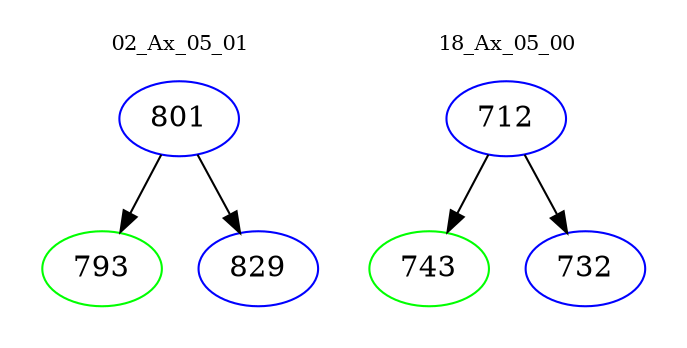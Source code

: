 digraph{
subgraph cluster_0 {
color = white
label = "02_Ax_05_01";
fontsize=10;
T0_801 [label="801", color="blue"]
T0_801 -> T0_793 [color="black"]
T0_793 [label="793", color="green"]
T0_801 -> T0_829 [color="black"]
T0_829 [label="829", color="blue"]
}
subgraph cluster_1 {
color = white
label = "18_Ax_05_00";
fontsize=10;
T1_712 [label="712", color="blue"]
T1_712 -> T1_743 [color="black"]
T1_743 [label="743", color="green"]
T1_712 -> T1_732 [color="black"]
T1_732 [label="732", color="blue"]
}
}
